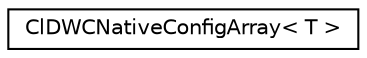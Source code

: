 digraph "Graphical Class Hierarchy"
{
 // LATEX_PDF_SIZE
  edge [fontname="Helvetica",fontsize="10",labelfontname="Helvetica",labelfontsize="10"];
  node [fontname="Helvetica",fontsize="10",shape=record];
  rankdir="LR";
  Node0 [label="ClDWCNativeConfigArray\< T \>",height=0.2,width=0.4,color="black", fillcolor="white", style="filled",URL="$classarm__compute_1_1cl__dwc_1_1_cl_d_w_c_native_config_array.xhtml",tooltip="Basic container for the OpenCL depthwise convolution configuration functions."];
}
